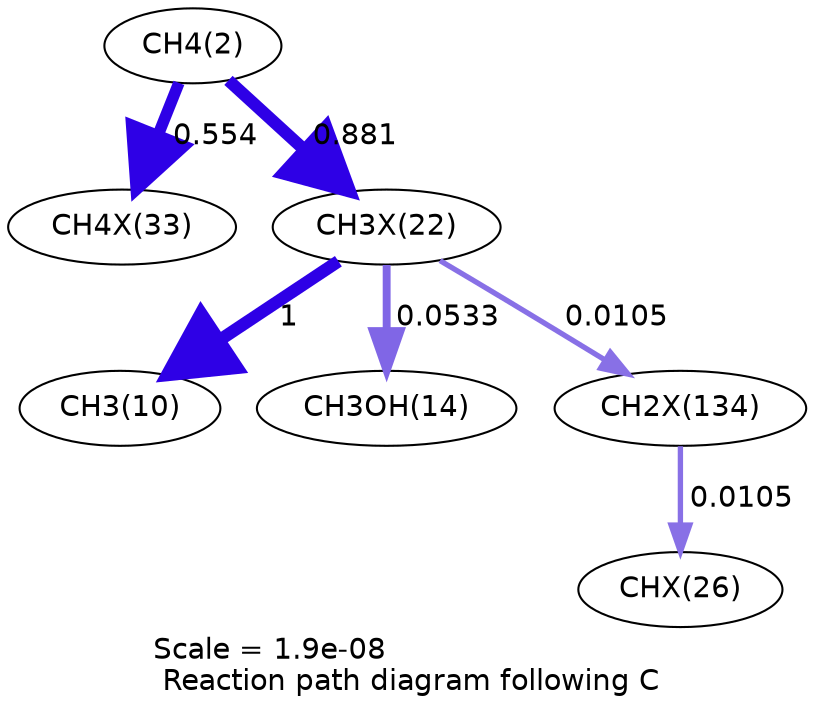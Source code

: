 digraph reaction_paths {
center=1;
s4 -> s49[fontname="Helvetica", penwidth=5.55, arrowsize=2.78, color="0.7, 1.05, 0.9"
, label=" 0.554"];
s4 -> s44[fontname="Helvetica", penwidth=5.9, arrowsize=2.95, color="0.7, 1.38, 0.9"
, label=" 0.881"];
s44 -> s12[fontname="Helvetica", penwidth=6, arrowsize=3, color="0.7, 1.5, 0.9"
, label=" 1"];
s44 -> s16[fontname="Helvetica", penwidth=3.79, arrowsize=1.89, color="0.7, 0.553, 0.9"
, label=" 0.0533"];
s44 -> s63[fontname="Helvetica", penwidth=2.56, arrowsize=1.28, color="0.7, 0.511, 0.9"
, label=" 0.0105"];
s63 -> s47[fontname="Helvetica", penwidth=2.56, arrowsize=1.28, color="0.7, 0.511, 0.9"
, label=" 0.0105"];
s4 [ fontname="Helvetica", label="CH4(2)"];
s12 [ fontname="Helvetica", label="CH3(10)"];
s16 [ fontname="Helvetica", label="CH3OH(14)"];
s44 [ fontname="Helvetica", label="CH3X(22)"];
s47 [ fontname="Helvetica", label="CHX(26)"];
s49 [ fontname="Helvetica", label="CH4X(33)"];
s63 [ fontname="Helvetica", label="CH2X(134)"];
 label = "Scale = 1.9e-08\l Reaction path diagram following C";
 fontname = "Helvetica";
}
